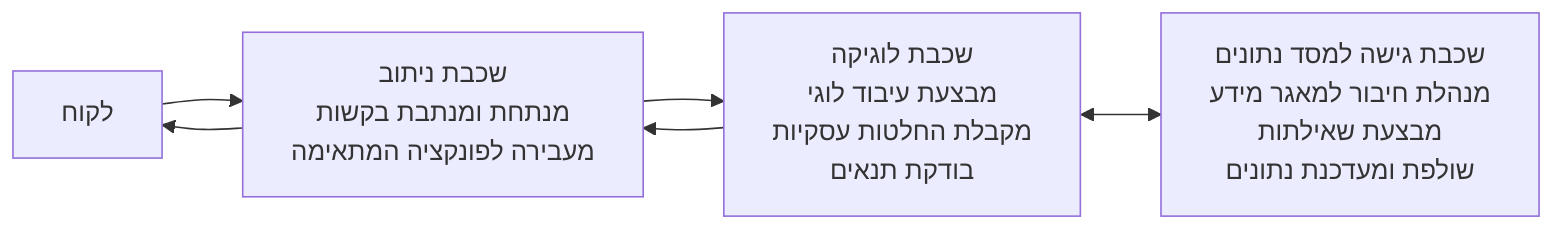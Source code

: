 flowchart LR
    A[לקוח] --> B[שכבת ניתוב\nמנתחת ומנתבת בקשות\nמעבירה לפונקציה המתאימה]
    B --> C[שכבת לוגיקה\nמבצעת עיבוד לוגי\nמקבלת החלטות עסקיות\nבודקת תנאים]
    C <--> D[שכבת גישה למסד נתונים\nמנהלת חיבור למאגר מידע\nמבצעת שאילתות\nשולפת ומעדכנת נתונים]
    C --> B
    B --> A
